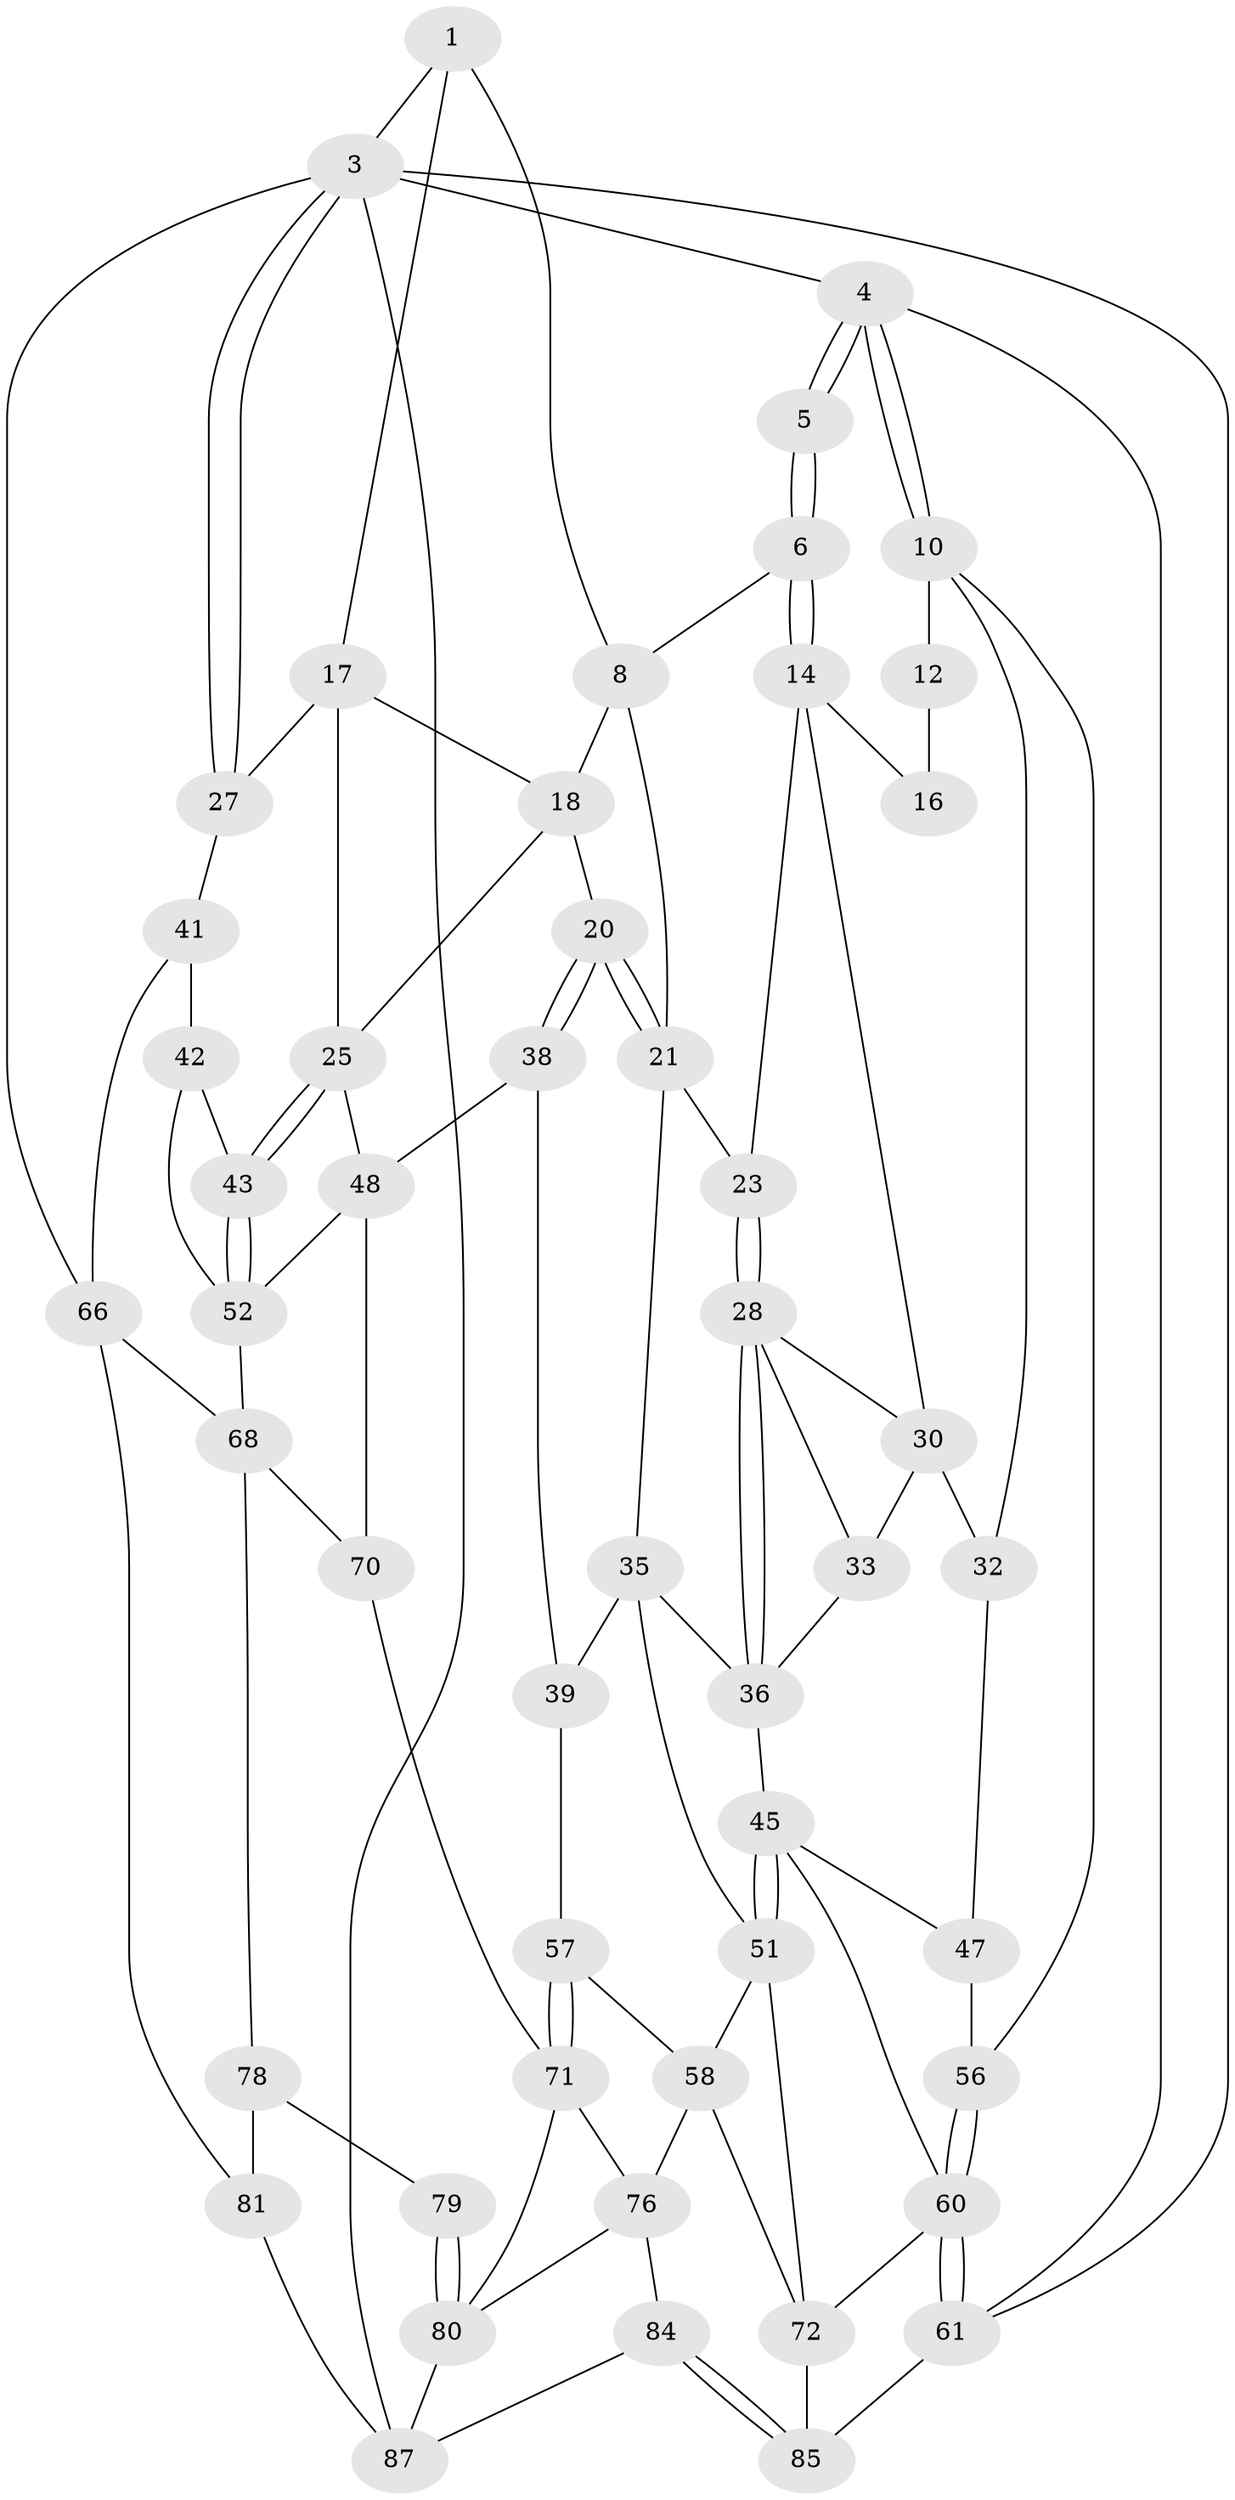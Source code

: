 // Generated by graph-tools (version 1.1) at 2025/52/02/27/25 19:52:37]
// undirected, 51 vertices, 106 edges
graph export_dot {
graph [start="1"]
  node [color=gray90,style=filled];
  1 [pos="+0.8648296936957135+0",super="+2"];
  3 [pos="+1+0",super="+65"];
  4 [pos="+0+0"];
  5 [pos="+0.13720557267736122+0"];
  6 [pos="+0.357161799779726+0",super="+7"];
  8 [pos="+0.8198519644540929+0.06612002845635594",super="+9"];
  10 [pos="+0+0.3331731844438355",super="+11"];
  12 [pos="+0.022669542892440414+0.19854696277112494",super="+13"];
  14 [pos="+0.3671605906456229+0",super="+15"];
  16 [pos="+0.13601914304716772+0.20151416783388806"];
  17 [pos="+0.9260939680451576+0.1457191491519629",super="+24"];
  18 [pos="+0.8261270400863067+0.08226501875388727",super="+19"];
  20 [pos="+0.7086252963224499+0.31426032122788855"];
  21 [pos="+0.6385513169812678+0.248350105070559",super="+22"];
  23 [pos="+0.39894758226087806+0.04255478494856349"];
  25 [pos="+0.8151759659715895+0.3274932283593486",super="+26"];
  27 [pos="+1+0.33247567595127236"];
  28 [pos="+0.2910732625887999+0.31229962007073847",super="+29"];
  30 [pos="+0.17716501248743155+0.22482399213478726",super="+31"];
  32 [pos="+0+0.358624969672329",super="+44"];
  33 [pos="+0.15448039856368462+0.4229478557505537",super="+34"];
  35 [pos="+0.39423983907799304+0.38102177932063447",super="+40"];
  36 [pos="+0.34308571924928305+0.3500555933819623",super="+37"];
  38 [pos="+0.639422610135968+0.412926680575167",super="+50"];
  39 [pos="+0.618304017994899+0.4243141464252746",super="+55"];
  41 [pos="+1+0.35075793327625127",super="+64"];
  42 [pos="+0.9860683327091849+0.47221956304351487",super="+54"];
  43 [pos="+0.8962477728138653+0.48352240258903934"];
  45 [pos="+0.19506104843917763+0.5185177498102831",super="+46"];
  47 [pos="+0.06464974428515056+0.5191165657596017"];
  48 [pos="+0.7809170235415049+0.48280892243832363",super="+49"];
  51 [pos="+0.3786012652715775+0.5656001894544749",super="+59"];
  52 [pos="+0.8849033577282371+0.5889521123692234",super="+53"];
  56 [pos="+0+0.33611881229304624"];
  57 [pos="+0.42291771668623984+0.5974286835051404"];
  58 [pos="+0.39372620757377474+0.5872108963021054",super="+73"];
  60 [pos="+0+0.7707454748202939",super="+63"];
  61 [pos="+0+1",super="+62"];
  66 [pos="+1+1",super="+67"];
  68 [pos="+0.8127501754067173+0.7086936835178337",super="+69"];
  70 [pos="+0.6923046268190852+0.661045321178393"];
  71 [pos="+0.5506916172907522+0.6966833298498651",super="+75"];
  72 [pos="+0.11457374774983345+0.7824907308622456",super="+74"];
  76 [pos="+0.46445866893516685+0.8356268600356641",super="+77"];
  78 [pos="+0.7098395960316096+0.7714507793283623",super="+82"];
  79 [pos="+0.6716867549424387+0.8163154266877786"];
  80 [pos="+0.6203785988563199+0.8651865945245956",super="+83"];
  81 [pos="+0.7367425586333003+0.9112499337004525"];
  84 [pos="+0.5030016880456628+1"];
  85 [pos="+0.30776829988900456+1",super="+86"];
  87 [pos="+0.6306314944609613+0.9591189273273693",super="+88"];
  1 -- 8;
  1 -- 3;
  1 -- 17;
  3 -- 4;
  3 -- 27;
  3 -- 27;
  3 -- 66;
  3 -- 87;
  3 -- 61;
  4 -- 5;
  4 -- 5;
  4 -- 10;
  4 -- 10;
  4 -- 61;
  5 -- 6;
  5 -- 6;
  6 -- 14;
  6 -- 14;
  6 -- 8;
  8 -- 18;
  8 -- 21;
  10 -- 56;
  10 -- 32;
  10 -- 12;
  12 -- 16 [weight=2];
  14 -- 23;
  14 -- 16;
  14 -- 30;
  17 -- 18;
  17 -- 27;
  17 -- 25;
  18 -- 20;
  18 -- 25;
  20 -- 21;
  20 -- 21;
  20 -- 38;
  20 -- 38;
  21 -- 35;
  21 -- 23;
  23 -- 28;
  23 -- 28;
  25 -- 43;
  25 -- 43;
  25 -- 48;
  27 -- 41;
  28 -- 36;
  28 -- 36;
  28 -- 33;
  28 -- 30;
  30 -- 32;
  30 -- 33;
  32 -- 47;
  33 -- 36;
  35 -- 36;
  35 -- 51;
  35 -- 39;
  36 -- 45;
  38 -- 39 [weight=2];
  38 -- 48;
  39 -- 57;
  41 -- 42 [weight=2];
  41 -- 66;
  42 -- 43;
  42 -- 52;
  43 -- 52;
  43 -- 52;
  45 -- 51;
  45 -- 51;
  45 -- 47;
  45 -- 60;
  47 -- 56;
  48 -- 52;
  48 -- 70;
  51 -- 72;
  51 -- 58;
  52 -- 68;
  56 -- 60;
  56 -- 60;
  57 -- 58;
  57 -- 71;
  57 -- 71;
  58 -- 76;
  58 -- 72;
  60 -- 61;
  60 -- 61;
  60 -- 72;
  61 -- 85 [weight=2];
  66 -- 81;
  66 -- 68;
  68 -- 70;
  68 -- 78;
  70 -- 71;
  71 -- 80;
  71 -- 76;
  72 -- 85;
  76 -- 80;
  76 -- 84;
  78 -- 79 [weight=2];
  78 -- 81;
  79 -- 80;
  79 -- 80;
  80 -- 87;
  81 -- 87;
  84 -- 85;
  84 -- 85;
  84 -- 87;
}
